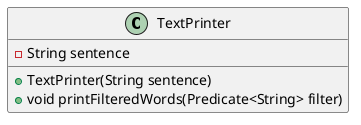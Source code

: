 @startuml
'https://plantuml.com/class-diagram

class TextPrinter {
- String sentence
+ TextPrinter(String sentence)
+ void printFilteredWords(Predicate<String> filter)
}

@enduml